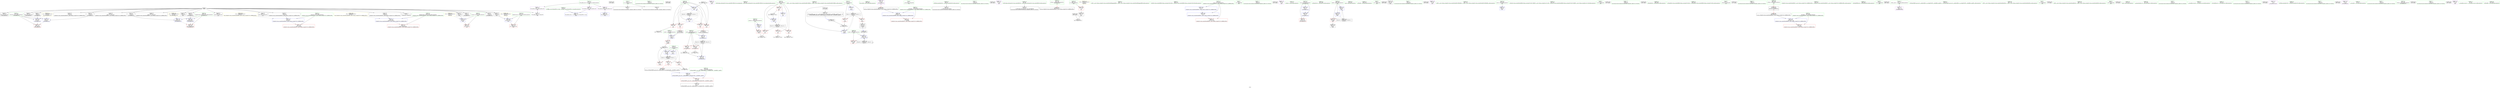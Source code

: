 digraph "SVFG" {
	label="SVFG";

	Node0x55aa5ed708e0 [shape=record,color=grey,label="{NodeID: 0\nNullPtr}"];
	Node0x55aa5ed708e0 -> Node0x55aa5eece3a0[style=solid];
	Node0x55aa5ed708e0 -> Node0x55aa5eece4a0[style=solid];
	Node0x55aa5ed708e0 -> Node0x55aa5eece570[style=solid];
	Node0x55aa5ed708e0 -> Node0x55aa5eece640[style=solid];
	Node0x55aa5ed708e0 -> Node0x55aa5eece710[style=solid];
	Node0x55aa5ed708e0 -> Node0x55aa5eece7e0[style=solid];
	Node0x55aa5ed708e0 -> Node0x55aa5eece8b0[style=solid];
	Node0x55aa5ed708e0 -> Node0x55aa5eece980[style=solid];
	Node0x55aa5ed708e0 -> Node0x55aa5eecea50[style=solid];
	Node0x55aa5ed708e0 -> Node0x55aa5eeceb20[style=solid];
	Node0x55aa5ed708e0 -> Node0x55aa5eecebf0[style=solid];
	Node0x55aa5ed708e0 -> Node0x55aa5eececc0[style=solid];
	Node0x55aa5ed708e0 -> Node0x55aa5eeced90[style=solid];
	Node0x55aa5ed708e0 -> Node0x55aa5eecee60[style=solid];
	Node0x55aa5ed708e0 -> Node0x55aa5eecef30[style=solid];
	Node0x55aa5ed708e0 -> Node0x55aa5eecf000[style=solid];
	Node0x55aa5ed708e0 -> Node0x55aa5eecf0d0[style=solid];
	Node0x55aa5ed708e0 -> Node0x55aa5eecf1a0[style=solid];
	Node0x55aa5ed708e0 -> Node0x55aa5eecf270[style=solid];
	Node0x55aa5ed708e0 -> Node0x55aa5eed31a0[style=solid];
	Node0x55aa5eef52e0 [shape=record,color=black,label="{NodeID: 346\n225 = PHI()\n}"];
	Node0x55aa5eed4960 [shape=record,color=blue,label="{NodeID: 180\n272\<--333\nehselector.slot\<--\nmain\n}"];
	Node0x55aa5eed4960 -> Node0x55aa5eed2ed0[style=dashed];
	Node0x55aa5eecc260 [shape=record,color=black,label="{NodeID: 97\n10\<--8\n\<--in\nCan only get source location for instruction, argument, global var or function.}"];
	Node0x55aa5eec9bd0 [shape=record,color=green,label="{NodeID: 14\n135\<--1\n\<--dummyObj\nCan only get source location for instruction, argument, global var or function.}"];
	Node0x55aa5eef79f0 [shape=record,color=black,label="{NodeID: 360\n320 = PHI()\n}"];
	Node0x55aa5eedaa00 [shape=record,color=grey,label="{NodeID: 277\n339 = Binary(338, 289, )\n}"];
	Node0x55aa5eedaa00 -> Node0x55aa5eed4a30[style=solid];
	Node0x55aa5eecbe00 [shape=record,color=purple,label="{NodeID: 111\n345\<--19\n\<--.str.4\nmain\n}"];
	Node0x55aa5eeca730 [shape=record,color=green,label="{NodeID: 28\n58\<--59\n_ZNSt14basic_ifstreamIcSt11char_traitsIcEEC1EPKcSt13_Ios_Openmode\<--_ZNSt14basic_ifstreamIcSt11char_traitsIcEEC1EPKcSt13_Ios_Openmode_field_insensitive\n}"];
	Node0x55aa5eee4600 [shape=record,color=black,label="{NodeID: 291\nMR_10V_3 = PHI(MR_10V_4, MR_10V_2, )\npts\{122 \}\n}"];
	Node0x55aa5eee4600 -> Node0x55aa5eed1c20[style=dashed];
	Node0x55aa5eee4600 -> Node0x55aa5eed1cf0[style=dashed];
	Node0x55aa5eee4600 -> Node0x55aa5eed3920[style=dashed];
	Node0x55aa5eed1c20 [shape=record,color=red,label="{NodeID: 125\n147\<--121\n\<--i.addr\n_Z5writeB5cxx11i\n}"];
	Node0x55aa5eed1c20 -> Node0x55aa5eedb480[style=solid];
	Node0x55aa5eecb3b0 [shape=record,color=green,label="{NodeID: 42\n129\<--130\nehselector.slot\<--ehselector.slot_field_insensitive\n_Z5writeB5cxx11i\n}"];
	Node0x55aa5eecb3b0 -> Node0x55aa5eed1f60[style=solid];
	Node0x55aa5eecb3b0 -> Node0x55aa5eed3ac0[style=solid];
	Node0x55aa5eecb3b0 -> Node0x55aa5eed3c60[style=solid];
	Node0x55aa5eed2780 [shape=record,color=red,label="{NodeID: 139\n357\<--258\n\<--c\nmain\n}"];
	Node0x55aa5eed2780 -> Node0x55aa5eeda880[style=solid];
	Node0x55aa5eecd080 [shape=record,color=green,label="{NodeID: 56\n222\<--223\n_ZNSt7__cxx1112basic_stringIcSt11char_traitsIcESaIcEEC1ERKS4_\<--_ZNSt7__cxx1112basic_stringIcSt11char_traitsIcESaIcEEC1ERKS4__field_insensitive\n}"];
	Node0x55aa5eed3370 [shape=record,color=blue,label="{NodeID: 153\n77\<--83\nr\<--\n_Z4calci\n}"];
	Node0x55aa5eed3370 -> Node0x55aa5eee5500[style=dashed];
	Node0x55aa5eecdca0 [shape=record,color=green,label="{NodeID: 70\n299\<--300\nllvm.ceil.f64\<--llvm.ceil.f64_field_insensitive\n}"];
	Node0x55aa5eed3ed0 [shape=record,color=blue,label="{NodeID: 167\n209\<--206\n__rhs.addr\<--__rhs\n_ZStplIcSt11char_traitsIcESaIcEENSt7__cxx1112basic_stringIT_T0_T1_EERKS8_PKS5_\n}"];
	Node0x55aa5eed3ed0 -> Node0x55aa5eed2100[style=dashed];
	Node0x55aa5eece980 [shape=record,color=black,label="{NodeID: 84\n188\<--3\nlpad.val\<--dummyVal\n_Z5writeB5cxx11i\n}"];
	Node0x55aa5eec0ac0 [shape=record,color=green,label="{NodeID: 1\n7\<--1\n__dso_handle\<--dummyObj\nGlob }"];
	Node0x55aa5eef6c30 [shape=record,color=black,label="{NodeID: 347\n93 = PHI(105, )\n}"];
	Node0x55aa5eef6c30 -> Node0x55aa5eedae80[style=solid];
	Node0x55aa5eed4a30 [shape=record,color=blue,label="{NodeID: 181\n264\<--339\ni\<--inc\nmain\n}"];
	Node0x55aa5eed4a30 -> Node0x55aa5eed29f0[style=dashed];
	Node0x55aa5eed4a30 -> Node0x55aa5eed2ac0[style=dashed];
	Node0x55aa5eed4a30 -> Node0x55aa5eed2b90[style=dashed];
	Node0x55aa5eed4a30 -> Node0x55aa5eed2c60[style=dashed];
	Node0x55aa5eed4a30 -> Node0x55aa5eed4a30[style=dashed];
	Node0x55aa5eed4a30 -> Node0x55aa5eee3c00[style=dashed];
	Node0x55aa5eecc360 [shape=record,color=black,label="{NodeID: 98\n38\<--39\n\<--_ZNSt8ios_base4InitD1Ev\nCan only get source location for instruction, argument, global var or function.}"];
	Node0x55aa5eec9c60 [shape=record,color=green,label="{NodeID: 15\n162\<--1\n\<--dummyObj\nCan only get source location for instruction, argument, global var or function.}"];
	Node0x55aa5eef7ac0 [shape=record,color=black,label="{NodeID: 361\n349 = PHI()\n}"];
	Node0x55aa5eedab80 [shape=record,color=grey,label="{NodeID: 278\n348 = Binary(347, 289, )\n}"];
	Node0x55aa5eecbed0 [shape=record,color=purple,label="{NodeID: 112\n316\<--21\n\<--.str.5\nmain\n}"];
	Node0x55aa5eeca830 [shape=record,color=green,label="{NodeID: 29\n62\<--68\n_ZNSt14basic_ifstreamIcSt11char_traitsIcEED1Ev\<--_ZNSt14basic_ifstreamIcSt11char_traitsIcEED1Ev_field_insensitive\n}"];
	Node0x55aa5eeca830 -> Node0x55aa5eecc460[style=solid];
	Node0x55aa5eed1cf0 [shape=record,color=red,label="{NodeID: 126\n160\<--121\n\<--i.addr\n_Z5writeB5cxx11i\n}"];
	Node0x55aa5eed1cf0 -> Node0x55aa5eedb000[style=solid];
	Node0x55aa5eecb480 [shape=record,color=green,label="{NodeID: 43\n131\<--132\nref.tmp1\<--ref.tmp1_field_insensitive\n_Z5writeB5cxx11i\n|{<s0>10}}"];
	Node0x55aa5eecb480:s0 -> Node0x55aa5eef81a0[style=solid,color=red];
	Node0x55aa5eed2850 [shape=record,color=red,label="{NodeID: 140\n301\<--260\n\<--d\nmain\n}"];
	Node0x55aa5eed2850 -> Node0x55aa5eecc8a0[style=solid];
	Node0x55aa5eecd180 [shape=record,color=green,label="{NodeID: 57\n226\<--227\n_ZNSt7__cxx1112basic_stringIcSt11char_traitsIcESaIcEE6appendEPKc\<--_ZNSt7__cxx1112basic_stringIcSt11char_traitsIcESaIcEE6appendEPKc_field_insensitive\n}"];
	Node0x55aa5eed3440 [shape=record,color=blue,label="{NodeID: 154\n79\<--85\nn\<--\n_Z4calci\n}"];
	Node0x55aa5eed3440 -> Node0x55aa5eee5a00[style=dashed];
	Node0x55aa5eecdda0 [shape=record,color=green,label="{NodeID: 71\n309\<--310\n_ZStlsISt11char_traitsIcEERSt13basic_ostreamIcT_ES5_PKc\<--_ZStlsISt11char_traitsIcEERSt13basic_ostreamIcT_ES5_PKc_field_insensitive\n}"];
	Node0x55aa5eed3fa0 [shape=record,color=blue,label="{NodeID: 168\n211\<--135\nnrvo\<--\n_ZStplIcSt11char_traitsIcESaIcEENSt7__cxx1112basic_stringIT_T0_T1_EERKS8_PKS5_\n}"];
	Node0x55aa5eed3fa0 -> Node0x55aa5eed4070[style=dashed];
	Node0x55aa5eecea50 [shape=record,color=black,label="{NodeID: 85\n189\<--3\nlpad.val4\<--dummyVal\n_Z5writeB5cxx11i\n}"];
	Node0x55aa5eec1ba0 [shape=record,color=green,label="{NodeID: 2\n12\<--1\n.str\<--dummyObj\nGlob }"];
	Node0x55aa5eef6e20 [shape=record,color=black,label="{NodeID: 348\n298 = PHI()\n}"];
	Node0x55aa5eef6e20 -> Node0x55aa5eedb180[style=solid];
	Node0x55aa5eed4b00 [shape=record,color=blue,label="{NodeID: 182\n258\<--358\nc\<--inc22\nmain\n}"];
	Node0x55aa5eed4b00 -> Node0x55aa5eee3200[style=dashed];
	Node0x55aa5eecc460 [shape=record,color=black,label="{NodeID: 99\n61\<--62\n\<--_ZNSt14basic_ifstreamIcSt11char_traitsIcEED1Ev\nCan only get source location for instruction, argument, global var or function.}"];
	Node0x55aa5eec9cf0 [shape=record,color=green,label="{NodeID: 16\n180\<--1\n\<--dummyObj\nCan only get source location for instruction, argument, global var or function.}"];
	Node0x55aa5eef7b90 [shape=record,color=black,label="{NodeID: 362\n351 = PHI()\n}"];
	Node0x55aa5eedad00 [shape=record,color=grey,label="{NodeID: 279\n100 = Binary(98, 99, )\n}"];
	Node0x55aa5eedad00 -> Node0x55aa5eed35e0[style=solid];
	Node0x55aa5eecbfa0 [shape=record,color=purple,label="{NodeID: 113\n350\<--21\n\<--.str.5\nmain\n}"];
	Node0x55aa5eeca930 [shape=record,color=green,label="{NodeID: 30\n71\<--72\n_Z4calci\<--_Z4calci_field_insensitive\n}"];
	Node0x55aa5eed1dc0 [shape=record,color=red,label="{NodeID: 127\n181\<--123\nnrvo.val\<--nrvo\n_Z5writeB5cxx11i\n}"];
	Node0x55aa5eecb550 [shape=record,color=green,label="{NodeID: 44\n137\<--138\n_ZNSaIcEC1Ev\<--_ZNSaIcEC1Ev_field_insensitive\n}"];
	Node0x55aa5eed2920 [shape=record,color=red,label="{NodeID: 141\n342\<--262\n\<--golabi\nmain\n}"];
	Node0x55aa5eed2920 -> Node0x55aa5eecb920[style=solid];
	Node0x55aa5eecd280 [shape=record,color=green,label="{NodeID: 58\n251\<--252\nmain\<--main_field_insensitive\n}"];
	Node0x55aa5eee9c90 [shape=record,color=yellow,style=double,label="{NodeID: 321\n14V_1 = ENCHI(MR_14V_0)\npts\{128 \}\nFun[_Z5writeB5cxx11i]}"];
	Node0x55aa5eee9c90 -> Node0x55aa5eed39f0[style=dashed];
	Node0x55aa5eee9c90 -> Node0x55aa5eed3b90[style=dashed];
	Node0x55aa5eed3510 [shape=record,color=blue,label="{NodeID: 155\n77\<--96\nr\<--add\n_Z4calci\n}"];
	Node0x55aa5eed3510 -> Node0x55aa5eee5500[style=dashed];
	Node0x55aa5eecdea0 [shape=record,color=green,label="{NodeID: 72\n314\<--315\n_ZNSolsEi\<--_ZNSolsEi_field_insensitive\n}"];
	Node0x55aa5eed4070 [shape=record,color=blue,label="{NodeID: 169\n211\<--180\nnrvo\<--\n_ZStplIcSt11char_traitsIcESaIcEENSt7__cxx1112basic_stringIT_T0_T1_EERKS8_PKS5_\n}"];
	Node0x55aa5eed4070 -> Node0x55aa5eed21d0[style=dashed];
	Node0x55aa5eeceb20 [shape=record,color=black,label="{NodeID: 86\n231\<--3\n\<--dummyVal\n_ZStplIcSt11char_traitsIcESaIcEENSt7__cxx1112basic_stringIT_T0_T1_EERKS8_PKS5_\n}"];
	Node0x55aa5eec9210 [shape=record,color=green,label="{NodeID: 3\n14\<--1\n.str.2\<--dummyObj\nGlob }"];
	Node0x55aa5eef6ef0 [shape=record,color=black,label="{NodeID: 349\n308 = PHI()\n}"];
	Node0x55aa5eecc560 [shape=record,color=black,label="{NodeID: 100\n253\<--89\nmain_ret\<--\nmain\n}"];
	Node0x55aa5eec9d80 [shape=record,color=green,label="{NodeID: 17\n287\<--1\n\<--dummyObj\nCan only get source location for instruction, argument, global var or function.}"];
	Node0x55aa5eef7c90 [shape=record,color=black,label="{NodeID: 363\n353 = PHI()\n}"];
	Node0x55aa5eedae80 [shape=record,color=grey,label="{NodeID: 280\n96 = Binary(91, 93, )\n}"];
	Node0x55aa5eedae80 -> Node0x55aa5eed3510[style=solid];
	Node0x55aa5eecc070 [shape=record,color=purple,label="{NodeID: 114\n352\<--23\n\<--.str.6\nmain\n}"];
	Node0x55aa5eecaa30 [shape=record,color=green,label="{NodeID: 31\n75\<--76\nk.addr\<--k.addr_field_insensitive\n_Z4calci\n}"];
	Node0x55aa5eecaa30 -> Node0x55aa5eed1670[style=solid];
	Node0x55aa5eecaa30 -> Node0x55aa5eed32a0[style=solid];
	Node0x55aa5eee5500 [shape=record,color=black,label="{NodeID: 294\nMR_4V_3 = PHI(MR_4V_4, MR_4V_2, )\npts\{78 \}\n}"];
	Node0x55aa5eee5500 -> Node0x55aa5eed1740[style=dashed];
	Node0x55aa5eee5500 -> Node0x55aa5eed1810[style=dashed];
	Node0x55aa5eee5500 -> Node0x55aa5eed3510[style=dashed];
	Node0x55aa5eed1e90 [shape=record,color=red,label="{NodeID: 128\n186\<--127\nexn\<--exn.slot\n_Z5writeB5cxx11i\n}"];
	Node0x55aa5eecb650 [shape=record,color=green,label="{NodeID: 45\n141\<--142\n_ZNSt7__cxx1112basic_stringIcSt11char_traitsIcESaIcEEC1EPKcRKS3_\<--_ZNSt7__cxx1112basic_stringIcSt11char_traitsIcESaIcEEC1EPKcRKS3__field_insensitive\n}"];
	Node0x55aa5eee90d0 [shape=record,color=yellow,style=double,label="{NodeID: 308\n24V_1 = ENCHI(MR_24V_0)\npts\{214 \}\nFun[_ZStplIcSt11char_traitsIcESaIcEENSt7__cxx1112basic_stringIT_T0_T1_EERKS8_PKS5_]}"];
	Node0x55aa5eee90d0 -> Node0x55aa5eed4140[style=dashed];
	Node0x55aa5eed29f0 [shape=record,color=red,label="{NodeID: 142\n291\<--264\n\<--i\nmain\n}"];
	Node0x55aa5eed29f0 -> Node0x55aa5eedb780[style=solid];
	Node0x55aa5eecd380 [shape=record,color=green,label="{NodeID: 59\n254\<--255\nretval\<--retval_field_insensitive\nmain\n}"];
	Node0x55aa5eecd380 -> Node0x55aa5eed42e0[style=solid];
	Node0x55aa5eee9d70 [shape=record,color=yellow,style=double,label="{NodeID: 322\n16V_1 = ENCHI(MR_16V_0)\npts\{130 \}\nFun[_Z5writeB5cxx11i]}"];
	Node0x55aa5eee9d70 -> Node0x55aa5eed3ac0[style=dashed];
	Node0x55aa5eee9d70 -> Node0x55aa5eed3c60[style=dashed];
	Node0x55aa5eed35e0 [shape=record,color=blue,label="{NodeID: 156\n79\<--100\nn\<--sub\n_Z4calci\n}"];
	Node0x55aa5eed35e0 -> Node0x55aa5eee5a00[style=dashed];
	Node0x55aa5eecdfa0 [shape=record,color=green,label="{NodeID: 73\n321\<--322\n_ZStlsIcSt11char_traitsIcESaIcEERSt13basic_ostreamIT_T0_ES7_RKNSt7__cxx1112basic_stringIS4_S5_T1_EE\<--_ZStlsIcSt11char_traitsIcESaIcEERSt13basic_ostreamIT_T0_ES7_RKNSt7__cxx1112basic_stringIS4_S5_T1_EE_field_insensitive\n}"];
	Node0x55aa5eed4140 [shape=record,color=blue,label="{NodeID: 170\n213\<--232\nexn.slot\<--\n_ZStplIcSt11char_traitsIcESaIcEENSt7__cxx1112basic_stringIT_T0_T1_EERKS8_PKS5_\n}"];
	Node0x55aa5eed4140 -> Node0x55aa5eed22a0[style=dashed];
	Node0x55aa5eecebf0 [shape=record,color=black,label="{NodeID: 87\n232\<--3\n\<--dummyVal\n_ZStplIcSt11char_traitsIcESaIcEENSt7__cxx1112basic_stringIT_T0_T1_EERKS8_PKS5_\n}"];
	Node0x55aa5eecebf0 -> Node0x55aa5eed4140[style=solid];
	Node0x55aa5eec92a0 [shape=record,color=green,label="{NodeID: 4\n16\<--1\n.str.3\<--dummyObj\nGlob }"];
	Node0x55aa5eef6fc0 [shape=record,color=black,label="{NodeID: 350\n313 = PHI()\n}"];
	Node0x55aa5eecc630 [shape=record,color=black,label="{NodeID: 101\n73\<--103\n_Z4calci_ret\<--\n_Z4calci\n|{<s0>22}}"];
	Node0x55aa5eecc630:s0 -> Node0x55aa5eef7730[style=solid,color=blue];
	Node0x55aa5eec9e10 [shape=record,color=green,label="{NodeID: 18\n289\<--1\n\<--dummyObj\nCan only get source location for instruction, argument, global var or function.}"];
	Node0x55aa5eef7d90 [shape=record,color=black,label="{NodeID: 364\n354 = PHI()\n}"];
	Node0x55aa5eedb000 [shape=record,color=grey,label="{NodeID: 281\n161 = Binary(160, 162, )\n}"];
	Node0x55aa5eedb000 -> Node0x55aa5eed3920[style=solid];
	Node0x55aa5eed13a0 [shape=record,color=purple,label="{NodeID: 115\n399\<--25\nllvm.global_ctors_0\<--llvm.global_ctors\nGlob }"];
	Node0x55aa5eed13a0 -> Node0x55aa5eed2fa0[style=solid];
	Node0x55aa5eecab00 [shape=record,color=green,label="{NodeID: 32\n77\<--78\nr\<--r_field_insensitive\n_Z4calci\n}"];
	Node0x55aa5eecab00 -> Node0x55aa5eed1740[style=solid];
	Node0x55aa5eecab00 -> Node0x55aa5eed1810[style=solid];
	Node0x55aa5eecab00 -> Node0x55aa5eed3370[style=solid];
	Node0x55aa5eecab00 -> Node0x55aa5eed3510[style=solid];
	Node0x55aa5eee5a00 [shape=record,color=black,label="{NodeID: 295\nMR_6V_3 = PHI(MR_6V_4, MR_6V_2, )\npts\{80 \}\n}"];
	Node0x55aa5eee5a00 -> Node0x55aa5eed18e0[style=dashed];
	Node0x55aa5eee5a00 -> Node0x55aa5eed19b0[style=dashed];
	Node0x55aa5eee5a00 -> Node0x55aa5eed1a80[style=dashed];
	Node0x55aa5eee5a00 -> Node0x55aa5eed35e0[style=dashed];
	Node0x55aa5eed1f60 [shape=record,color=red,label="{NodeID: 129\n187\<--129\nsel\<--ehselector.slot\n_Z5writeB5cxx11i\n}"];
	Node0x55aa5eecb750 [shape=record,color=green,label="{NodeID: 46\n144\<--145\n_ZNSaIcED1Ev\<--_ZNSaIcED1Ev_field_insensitive\n}"];
	Node0x55aa5eee91b0 [shape=record,color=yellow,style=double,label="{NodeID: 309\n26V_1 = ENCHI(MR_26V_0)\npts\{216 \}\nFun[_ZStplIcSt11char_traitsIcESaIcEENSt7__cxx1112basic_stringIT_T0_T1_EERKS8_PKS5_]}"];
	Node0x55aa5eee91b0 -> Node0x55aa5eed4210[style=dashed];
	Node0x55aa5eed2ac0 [shape=record,color=red,label="{NodeID: 143\n294\<--264\n\<--i\nmain\n|{<s0>22}}"];
	Node0x55aa5eed2ac0:s0 -> Node0x55aa5eef7e60[style=solid,color=red];
	Node0x55aa5eecd450 [shape=record,color=green,label="{NodeID: 60\n256\<--257\ncasenum\<--casenum_field_insensitive\nmain\n}"];
	Node0x55aa5eecd450 -> Node0x55aa5eed2440[style=solid];
	Node0x55aa5eecd450 -> Node0x55aa5eed43b0[style=solid];
	Node0x55aa5eed36b0 [shape=record,color=blue,label="{NodeID: 157\n107\<--106\n__x.addr\<--__x\n_ZSt5log10IiEN9__gnu_cxx11__enable_ifIXsr12__is_integerIT_EE7__valueEdE6__typeES2_\n}"];
	Node0x55aa5eed36b0 -> Node0x55aa5eed1b50[style=dashed];
	Node0x55aa5eece0a0 [shape=record,color=green,label="{NodeID: 74\n324\<--325\n_ZSt4endlIcSt11char_traitsIcEERSt13basic_ostreamIT_T0_ES6_\<--_ZSt4endlIcSt11char_traitsIcEERSt13basic_ostreamIT_T0_ES6__field_insensitive\n}"];
	Node0x55aa5eed4210 [shape=record,color=blue,label="{NodeID: 171\n215\<--234\nehselector.slot\<--\n_ZStplIcSt11char_traitsIcESaIcEENSt7__cxx1112basic_stringIT_T0_T1_EERKS8_PKS5_\n}"];
	Node0x55aa5eed4210 -> Node0x55aa5eed2370[style=dashed];
	Node0x55aa5eececc0 [shape=record,color=black,label="{NodeID: 88\n234\<--3\n\<--dummyVal\n_ZStplIcSt11char_traitsIcESaIcEENSt7__cxx1112basic_stringIT_T0_T1_EERKS8_PKS5_\n}"];
	Node0x55aa5eececc0 -> Node0x55aa5eed4210[style=solid];
	Node0x55aa5eec5b30 [shape=record,color=green,label="{NodeID: 5\n18\<--1\n_ZSt4cout\<--dummyObj\nGlob }"];
	Node0x55aa5eef7090 [shape=record,color=black,label="{NodeID: 351\n317 = PHI()\n}"];
	Node0x55aa5eecc700 [shape=record,color=black,label="{NodeID: 102\n111\<--110\nconv\<--\n_ZSt5log10IiEN9__gnu_cxx11__enable_ifIXsr12__is_integerIT_EE7__valueEdE6__typeES2_\n}"];
	Node0x55aa5eec9ea0 [shape=record,color=green,label="{NodeID: 19\n306\<--1\n\<--dummyObj\nCan only get source location for instruction, argument, global var or function.}"];
	Node0x55aa5eef7e60 [shape=record,color=black,label="{NodeID: 365\n74 = PHI(294, )\n0th arg _Z4calci }"];
	Node0x55aa5eef7e60 -> Node0x55aa5eed32a0[style=solid];
	Node0x55aa5eedb180 [shape=record,color=grey,label="{NodeID: 282\n303 = cmp(298, 302, )\n}"];
	Node0x55aa5eed1470 [shape=record,color=purple,label="{NodeID: 116\n400\<--25\nllvm.global_ctors_1\<--llvm.global_ctors\nGlob }"];
	Node0x55aa5eed1470 -> Node0x55aa5eed30a0[style=solid];
	Node0x55aa5eecabd0 [shape=record,color=green,label="{NodeID: 33\n79\<--80\nn\<--n_field_insensitive\n_Z4calci\n}"];
	Node0x55aa5eecabd0 -> Node0x55aa5eed18e0[style=solid];
	Node0x55aa5eecabd0 -> Node0x55aa5eed19b0[style=solid];
	Node0x55aa5eecabd0 -> Node0x55aa5eed1a80[style=solid];
	Node0x55aa5eecabd0 -> Node0x55aa5eed3440[style=solid];
	Node0x55aa5eecabd0 -> Node0x55aa5eed35e0[style=solid];
	Node0x55aa5eed2030 [shape=record,color=red,label="{NodeID: 130\n220\<--207\n\<--__lhs.addr\n_ZStplIcSt11char_traitsIcESaIcEENSt7__cxx1112basic_stringIT_T0_T1_EERKS8_PKS5_\n}"];
	Node0x55aa5eecb850 [shape=record,color=green,label="{NodeID: 47\n152\<--153\n_ZStplIcSt11char_traitsIcESaIcEENSt7__cxx1112basic_stringIT_T0_T1_EERKS8_PKS5_\<--_ZStplIcSt11char_traitsIcESaIcEENSt7__cxx1112basic_stringIT_T0_T1_EERKS8_PKS5__field_insensitive\n}"];
	Node0x55aa5eed2b90 [shape=record,color=red,label="{NodeID: 144\n318\<--264\n\<--i\nmain\n|{<s0>27}}"];
	Node0x55aa5eed2b90:s0 -> Node0x55aa5eef8970[style=solid,color=red];
	Node0x55aa5eecd520 [shape=record,color=green,label="{NodeID: 61\n258\<--259\nc\<--c_field_insensitive\nmain\n}"];
	Node0x55aa5eecd520 -> Node0x55aa5eed2510[style=solid];
	Node0x55aa5eecd520 -> Node0x55aa5eed25e0[style=solid];
	Node0x55aa5eecd520 -> Node0x55aa5eed26b0[style=solid];
	Node0x55aa5eecd520 -> Node0x55aa5eed2780[style=solid];
	Node0x55aa5eecd520 -> Node0x55aa5eed4480[style=solid];
	Node0x55aa5eecd520 -> Node0x55aa5eed4b00[style=solid];
	Node0x55aa5eed3780 [shape=record,color=blue,label="{NodeID: 158\n121\<--120\ni.addr\<--i\n_Z5writeB5cxx11i\n}"];
	Node0x55aa5eed3780 -> Node0x55aa5eee4600[style=dashed];
	Node0x55aa5eece1a0 [shape=record,color=green,label="{NodeID: 75\n326\<--327\n_ZNSolsEPFRSoS_E\<--_ZNSolsEPFRSoS_E_field_insensitive\n}"];
	Node0x55aa5eed42e0 [shape=record,color=blue,label="{NodeID: 172\n254\<--89\nretval\<--\nmain\n}"];
	Node0x55aa5eeced90 [shape=record,color=black,label="{NodeID: 89\n243\<--3\nlpad.val\<--dummyVal\n_ZStplIcSt11char_traitsIcESaIcEENSt7__cxx1112basic_stringIT_T0_T1_EERKS8_PKS5_\n}"];
	Node0x55aa5eec5bc0 [shape=record,color=green,label="{NodeID: 6\n19\<--1\n.str.4\<--dummyObj\nGlob }"];
	Node0x55aa5eef7190 [shape=record,color=black,label="{NodeID: 352\n346 = PHI()\n}"];
	Node0x55aa5eecc7d0 [shape=record,color=black,label="{NodeID: 103\n105\<--112\n_ZSt5log10IiEN9__gnu_cxx11__enable_ifIXsr12__is_integerIT_EE7__valueEdE6__typeES2__ret\<--call\n_ZSt5log10IiEN9__gnu_cxx11__enable_ifIXsr12__is_integerIT_EE7__valueEdE6__typeES2_\n|{<s0>5}}"];
	Node0x55aa5eecc7d0:s0 -> Node0x55aa5eef6c30[style=solid,color=blue];
	Node0x55aa5eec9f30 [shape=record,color=green,label="{NodeID: 20\n4\<--6\n_ZStL8__ioinit\<--_ZStL8__ioinit_field_insensitive\nGlob }"];
	Node0x55aa5eec9f30 -> Node0x55aa5eecb9f0[style=solid];
	Node0x55aa5eef8060 [shape=record,color=black,label="{NodeID: 366\n106 = PHI(92, )\n0th arg _ZSt5log10IiEN9__gnu_cxx11__enable_ifIXsr12__is_integerIT_EE7__valueEdE6__typeES2_ }"];
	Node0x55aa5eef8060 -> Node0x55aa5eed36b0[style=solid];
	Node0x55aa5eedb300 [shape=record,color=grey,label="{NodeID: 283\n88 = cmp(87, 89, )\n}"];
	Node0x55aa5eed1570 [shape=record,color=purple,label="{NodeID: 117\n401\<--25\nllvm.global_ctors_2\<--llvm.global_ctors\nGlob }"];
	Node0x55aa5eed1570 -> Node0x55aa5eed31a0[style=solid];
	Node0x55aa5eecaca0 [shape=record,color=green,label="{NodeID: 34\n94\<--95\n_ZSt5log10IiEN9__gnu_cxx11__enable_ifIXsr12__is_integerIT_EE7__valueEdE6__typeES2_\<--_ZSt5log10IiEN9__gnu_cxx11__enable_ifIXsr12__is_integerIT_EE7__valueEdE6__typeES2__field_insensitive\n}"];
	Node0x55aa5eed2100 [shape=record,color=red,label="{NodeID: 131\n224\<--209\n\<--__rhs.addr\n_ZStplIcSt11char_traitsIcESaIcEENSt7__cxx1112basic_stringIT_T0_T1_EERKS8_PKS5_\n}"];
	Node0x55aa5eecc970 [shape=record,color=green,label="{NodeID: 48\n155\<--156\n_ZNSt7__cxx1112basic_stringIcSt11char_traitsIcESaIcEEaSEOS4_\<--_ZNSt7__cxx1112basic_stringIcSt11char_traitsIcESaIcEEaSEOS4__field_insensitive\n}"];
	Node0x55aa5eed2c60 [shape=record,color=red,label="{NodeID: 145\n338\<--264\n\<--i\nmain\n}"];
	Node0x55aa5eed2c60 -> Node0x55aa5eedaa00[style=solid];
	Node0x55aa5eecd5f0 [shape=record,color=green,label="{NodeID: 62\n260\<--261\nd\<--d_field_insensitive\nmain\n}"];
	Node0x55aa5eecd5f0 -> Node0x55aa5eed2850[style=solid];
	Node0x55aa5eed3850 [shape=record,color=blue,label="{NodeID: 159\n123\<--135\nnrvo\<--\n_Z5writeB5cxx11i\n}"];
	Node0x55aa5eed3850 -> Node0x55aa5eed3d30[style=dashed];
	Node0x55aa5eece2a0 [shape=record,color=green,label="{NodeID: 76\n27\<--394\n_GLOBAL__sub_I_Marjan0003_2_0.cpp\<--_GLOBAL__sub_I_Marjan0003_2_0.cpp_field_insensitive\n}"];
	Node0x55aa5eece2a0 -> Node0x55aa5eed30a0[style=solid];
	Node0x55aa5eed43b0 [shape=record,color=blue,label="{NodeID: 173\n256\<--89\ncasenum\<--\nmain\n}"];
	Node0x55aa5eed43b0 -> Node0x55aa5eed2440[style=dashed];
	Node0x55aa5eecee60 [shape=record,color=black,label="{NodeID: 90\n244\<--3\nlpad.val1\<--dummyVal\n_ZStplIcSt11char_traitsIcESaIcEENSt7__cxx1112basic_stringIT_T0_T1_EERKS8_PKS5_\n}"];
	Node0x55aa5eec4cc0 [shape=record,color=green,label="{NodeID: 7\n21\<--1\n.str.5\<--dummyObj\nGlob }"];
	Node0x55aa5eef7290 [shape=record,color=black,label="{NodeID: 353\n37 = PHI()\n}"];
	Node0x55aa5eecc8a0 [shape=record,color=black,label="{NodeID: 104\n302\<--301\nconv\<--\nmain\n}"];
	Node0x55aa5eecc8a0 -> Node0x55aa5eedb180[style=solid];
	Node0x55aa5eeca030 [shape=record,color=green,label="{NodeID: 21\n8\<--11\nin\<--in_field_insensitive\nGlob }"];
	Node0x55aa5eeca030 -> Node0x55aa5eecc160[style=solid];
	Node0x55aa5eeca030 -> Node0x55aa5eecc260[style=solid];
	Node0x55aa5eef81a0 [shape=record,color=black,label="{NodeID: 367\n204 = PHI(131, )\n0th arg _ZStplIcSt11char_traitsIcESaIcEENSt7__cxx1112basic_stringIT_T0_T1_EERKS8_PKS5_ }"];
	Node0x55aa5eedb480 [shape=record,color=grey,label="{NodeID: 284\n148 = cmp(147, 89, )\n}"];
	Node0x55aa5eed1670 [shape=record,color=red,label="{NodeID: 118\n99\<--75\n\<--k.addr\n_Z4calci\n}"];
	Node0x55aa5eed1670 -> Node0x55aa5eedad00[style=solid];
	Node0x55aa5eecada0 [shape=record,color=green,label="{NodeID: 35\n107\<--108\n__x.addr\<--__x.addr_field_insensitive\n_ZSt5log10IiEN9__gnu_cxx11__enable_ifIXsr12__is_integerIT_EE7__valueEdE6__typeES2_\n}"];
	Node0x55aa5eecada0 -> Node0x55aa5eed1b50[style=solid];
	Node0x55aa5eecada0 -> Node0x55aa5eed36b0[style=solid];
	Node0x55aa5eed21d0 [shape=record,color=red,label="{NodeID: 132\n229\<--211\nnrvo.val\<--nrvo\n_ZStplIcSt11char_traitsIcESaIcEENSt7__cxx1112basic_stringIT_T0_T1_EERKS8_PKS5_\n}"];
	Node0x55aa5eecca70 [shape=record,color=green,label="{NodeID: 49\n158\<--159\n_ZNSt7__cxx1112basic_stringIcSt11char_traitsIcESaIcEED1Ev\<--_ZNSt7__cxx1112basic_stringIcSt11char_traitsIcESaIcEED1Ev_field_insensitive\n}"];
	Node0x55aa5eed2d30 [shape=record,color=red,label="{NodeID: 146\n297\<--266\n\<--result\nmain\n}"];
	Node0x55aa5eecd6c0 [shape=record,color=green,label="{NodeID: 63\n262\<--263\ngolabi\<--golabi_field_insensitive\nmain\n}"];
	Node0x55aa5eecd6c0 -> Node0x55aa5eed2920[style=solid];
	Node0x55aa5eecd6c0 -> Node0x55aa5eed4550[style=solid];
	Node0x55aa5eecd6c0 -> Node0x55aa5eed47c0[style=solid];
	Node0x55aa5eed3920 [shape=record,color=blue,label="{NodeID: 160\n121\<--161\ni.addr\<--dec\n_Z5writeB5cxx11i\n}"];
	Node0x55aa5eed3920 -> Node0x55aa5eee4600[style=dashed];
	Node0x55aa5eece3a0 [shape=record,color=black,label="{NodeID: 77\n2\<--3\ndummyVal\<--dummyVal\n}"];
	Node0x55aa5eed4480 [shape=record,color=blue,label="{NodeID: 174\n258\<--89\nc\<--\nmain\n}"];
	Node0x55aa5eed4480 -> Node0x55aa5eee3200[style=dashed];
	Node0x55aa5eecef30 [shape=record,color=black,label="{NodeID: 91\n330\<--3\n\<--dummyVal\nmain\n}"];
	Node0x55aa5eec4d50 [shape=record,color=green,label="{NodeID: 8\n23\<--1\n.str.6\<--dummyObj\nGlob }"];
	Node0x55aa5eef7360 [shape=record,color=black,label="{NodeID: 354\n60 = PHI()\n}"];
	Node0x55aa5eecb920 [shape=record,color=black,label="{NodeID: 105\n343\<--342\ntobool\<--\nmain\n}"];
	Node0x55aa5eeca130 [shape=record,color=green,label="{NodeID: 22\n25\<--29\nllvm.global_ctors\<--llvm.global_ctors_field_insensitive\nGlob }"];
	Node0x55aa5eeca130 -> Node0x55aa5eed13a0[style=solid];
	Node0x55aa5eeca130 -> Node0x55aa5eed1470[style=solid];
	Node0x55aa5eeca130 -> Node0x55aa5eed1570[style=solid];
	Node0x55aa5eef8490 [shape=record,color=black,label="{NodeID: 368\n205 = PHI(119, )\n1st arg _ZStplIcSt11char_traitsIcESaIcEENSt7__cxx1112basic_stringIT_T0_T1_EERKS8_PKS5_ }"];
	Node0x55aa5eef8490 -> Node0x55aa5eed3e00[style=solid];
	Node0x55aa5eedb600 [shape=record,color=grey,label="{NodeID: 285\n283 = cmp(281, 282, )\n}"];
	Node0x55aa5eed1740 [shape=record,color=red,label="{NodeID: 119\n91\<--77\n\<--r\n_Z4calci\n}"];
	Node0x55aa5eed1740 -> Node0x55aa5eedae80[style=solid];
	Node0x55aa5eecae70 [shape=record,color=green,label="{NodeID: 36\n113\<--114\nlog10\<--log10_field_insensitive\n}"];
	Node0x55aa5eed22a0 [shape=record,color=red,label="{NodeID: 133\n241\<--213\nexn\<--exn.slot\n_ZStplIcSt11char_traitsIcESaIcEENSt7__cxx1112basic_stringIT_T0_T1_EERKS8_PKS5_\n}"];
	Node0x55aa5eeccb70 [shape=record,color=green,label="{NodeID: 50\n197\<--198\n__gxx_personality_v0\<--__gxx_personality_v0_field_insensitive\n}"];
	Node0x55aa5eee9560 [shape=record,color=yellow,style=double,label="{NodeID: 313\n34V_1 = ENCHI(MR_34V_0)\npts\{261 \}\nFun[main]}"];
	Node0x55aa5eee9560 -> Node0x55aa5eed2850[style=dashed];
	Node0x55aa5eed2e00 [shape=record,color=red,label="{NodeID: 147\n362\<--270\nexn\<--exn.slot\nmain\n}"];
	Node0x55aa5eecd790 [shape=record,color=green,label="{NodeID: 64\n264\<--265\ni\<--i_field_insensitive\nmain\n}"];
	Node0x55aa5eecd790 -> Node0x55aa5eed29f0[style=solid];
	Node0x55aa5eecd790 -> Node0x55aa5eed2ac0[style=solid];
	Node0x55aa5eecd790 -> Node0x55aa5eed2b90[style=solid];
	Node0x55aa5eecd790 -> Node0x55aa5eed2c60[style=solid];
	Node0x55aa5eecd790 -> Node0x55aa5eed4620[style=solid];
	Node0x55aa5eecd790 -> Node0x55aa5eed4a30[style=solid];
	Node0x55aa5eed39f0 [shape=record,color=blue,label="{NodeID: 161\n127\<--166\nexn.slot\<--\n_Z5writeB5cxx11i\n}"];
	Node0x55aa5eed39f0 -> Node0x55aa5eed1e90[style=dashed];
	Node0x55aa5eece4a0 [shape=record,color=black,label="{NodeID: 78\n165\<--3\n\<--dummyVal\n_Z5writeB5cxx11i\n}"];
	Node0x55aa5eed4550 [shape=record,color=blue,label="{NodeID: 175\n262\<--287\ngolabi\<--\nmain\n}"];
	Node0x55aa5eed4550 -> Node0x55aa5eed2920[style=dashed];
	Node0x55aa5eed4550 -> Node0x55aa5eed47c0[style=dashed];
	Node0x55aa5eed4550 -> Node0x55aa5eee3700[style=dashed];
	Node0x55aa5eecf000 [shape=record,color=black,label="{NodeID: 92\n331\<--3\n\<--dummyVal\nmain\n}"];
	Node0x55aa5eecf000 -> Node0x55aa5eed4890[style=solid];
	Node0x55aa5eec4e20 [shape=record,color=green,label="{NodeID: 9\n26\<--1\n\<--dummyObj\nCan only get source location for instruction, argument, global var or function.}"];
	Node0x55aa5eef7430 [shape=record,color=black,label="{NodeID: 355\n112 = PHI()\n}"];
	Node0x55aa5eef7430 -> Node0x55aa5eecc7d0[style=solid];
	Node0x55aa5eecb9f0 [shape=record,color=purple,label="{NodeID: 106\n36\<--4\n\<--_ZStL8__ioinit\n__cxx_global_var_init\n}"];
	Node0x55aa5eeca230 [shape=record,color=green,label="{NodeID: 23\n30\<--31\n__cxx_global_var_init\<--__cxx_global_var_init_field_insensitive\n}"];
	Node0x55aa5eef85a0 [shape=record,color=black,label="{NodeID: 369\n206 = PHI(150, )\n2nd arg _ZStplIcSt11char_traitsIcESaIcEENSt7__cxx1112basic_stringIT_T0_T1_EERKS8_PKS5_ }"];
	Node0x55aa5eef85a0 -> Node0x55aa5eed3ed0[style=solid];
	Node0x55aa5eedb780 [shape=record,color=grey,label="{NodeID: 286\n292 = cmp(291, 85, )\n}"];
	Node0x55aa5eed1810 [shape=record,color=red,label="{NodeID: 120\n103\<--77\n\<--r\n_Z4calci\n}"];
	Node0x55aa5eed1810 -> Node0x55aa5eecc630[style=solid];
	Node0x55aa5eecaf70 [shape=record,color=green,label="{NodeID: 37\n116\<--117\n_Z5writeB5cxx11i\<--_Z5writeB5cxx11i_field_insensitive\n}"];
	Node0x55aa5eed2370 [shape=record,color=red,label="{NodeID: 134\n242\<--215\nsel\<--ehselector.slot\n_ZStplIcSt11char_traitsIcESaIcEENSt7__cxx1112basic_stringIT_T0_T1_EERKS8_PKS5_\n}"];
	Node0x55aa5eeccc70 [shape=record,color=green,label="{NodeID: 51\n207\<--208\n__lhs.addr\<--__lhs.addr_field_insensitive\n_ZStplIcSt11char_traitsIcESaIcEENSt7__cxx1112basic_stringIT_T0_T1_EERKS8_PKS5_\n}"];
	Node0x55aa5eeccc70 -> Node0x55aa5eed2030[style=solid];
	Node0x55aa5eeccc70 -> Node0x55aa5eed3e00[style=solid];
	Node0x55aa5eed2ed0 [shape=record,color=red,label="{NodeID: 148\n363\<--272\nsel\<--ehselector.slot\nmain\n}"];
	Node0x55aa5eecd860 [shape=record,color=green,label="{NodeID: 65\n266\<--267\nresult\<--result_field_insensitive\nmain\n}"];
	Node0x55aa5eecd860 -> Node0x55aa5eed2d30[style=solid];
	Node0x55aa5eecd860 -> Node0x55aa5eed46f0[style=solid];
	Node0x55aa5eed3ac0 [shape=record,color=blue,label="{NodeID: 162\n129\<--168\nehselector.slot\<--\n_Z5writeB5cxx11i\n}"];
	Node0x55aa5eed3ac0 -> Node0x55aa5eed1f60[style=dashed];
	Node0x55aa5eece570 [shape=record,color=black,label="{NodeID: 79\n166\<--3\n\<--dummyVal\n_Z5writeB5cxx11i\n}"];
	Node0x55aa5eece570 -> Node0x55aa5eed39f0[style=solid];
	Node0x55aa5eed4620 [shape=record,color=blue,label="{NodeID: 176\n264\<--289\ni\<--\nmain\n}"];
	Node0x55aa5eed4620 -> Node0x55aa5eed29f0[style=dashed];
	Node0x55aa5eed4620 -> Node0x55aa5eed2ac0[style=dashed];
	Node0x55aa5eed4620 -> Node0x55aa5eed2b90[style=dashed];
	Node0x55aa5eed4620 -> Node0x55aa5eed2c60[style=dashed];
	Node0x55aa5eed4620 -> Node0x55aa5eed4a30[style=dashed];
	Node0x55aa5eed4620 -> Node0x55aa5eee3c00[style=dashed];
	Node0x55aa5eecf0d0 [shape=record,color=black,label="{NodeID: 93\n333\<--3\n\<--dummyVal\nmain\n}"];
	Node0x55aa5eecf0d0 -> Node0x55aa5eed4960[style=solid];
	Node0x55aa5eec4990 [shape=record,color=green,label="{NodeID: 10\n57\<--1\n\<--dummyObj\nCan only get source location for instruction, argument, global var or function.}"];
	Node0x55aa5eef7590 [shape=record,color=black,label="{NodeID: 356\n276 = PHI()\n}"];
	Node0x55aa5eecbac0 [shape=record,color=purple,label="{NodeID: 107\n55\<--12\n\<--.str\n__cxx_global_var_init.1\n}"];
	Node0x55aa5eeca330 [shape=record,color=green,label="{NodeID: 24\n34\<--35\n_ZNSt8ios_base4InitC1Ev\<--_ZNSt8ios_base4InitC1Ev_field_insensitive\n}"];
	Node0x55aa5eef86b0 [shape=record,color=black,label="{NodeID: 370\n119 = PHI(268, )\n0th arg _Z5writeB5cxx11i |{<s0>10}}"];
	Node0x55aa5eef86b0:s0 -> Node0x55aa5eef8490[style=solid,color=red];
	Node0x55aa5eee3200 [shape=record,color=black,label="{NodeID: 287\nMR_32V_3 = PHI(MR_32V_4, MR_32V_2, )\npts\{259 \}\n}"];
	Node0x55aa5eee3200 -> Node0x55aa5eed2510[style=dashed];
	Node0x55aa5eee3200 -> Node0x55aa5eed25e0[style=dashed];
	Node0x55aa5eee3200 -> Node0x55aa5eed26b0[style=dashed];
	Node0x55aa5eee3200 -> Node0x55aa5eed2780[style=dashed];
	Node0x55aa5eee3200 -> Node0x55aa5eed4b00[style=dashed];
	Node0x55aa5eed18e0 [shape=record,color=red,label="{NodeID: 121\n87\<--79\n\<--n\n_Z4calci\n}"];
	Node0x55aa5eed18e0 -> Node0x55aa5eedb300[style=solid];
	Node0x55aa5eecb070 [shape=record,color=green,label="{NodeID: 38\n121\<--122\ni.addr\<--i.addr_field_insensitive\n_Z5writeB5cxx11i\n}"];
	Node0x55aa5eecb070 -> Node0x55aa5eed1c20[style=solid];
	Node0x55aa5eecb070 -> Node0x55aa5eed1cf0[style=solid];
	Node0x55aa5eecb070 -> Node0x55aa5eed3780[style=solid];
	Node0x55aa5eecb070 -> Node0x55aa5eed3920[style=solid];
	Node0x55aa5eed2440 [shape=record,color=red,label="{NodeID: 135\n282\<--256\n\<--casenum\nmain\n}"];
	Node0x55aa5eed2440 -> Node0x55aa5eedb600[style=solid];
	Node0x55aa5eeccd40 [shape=record,color=green,label="{NodeID: 52\n209\<--210\n__rhs.addr\<--__rhs.addr_field_insensitive\n_ZStplIcSt11char_traitsIcESaIcEENSt7__cxx1112basic_stringIT_T0_T1_EERKS8_PKS5_\n}"];
	Node0x55aa5eeccd40 -> Node0x55aa5eed2100[style=solid];
	Node0x55aa5eeccd40 -> Node0x55aa5eed3ed0[style=solid];
	Node0x55aa5eed2fa0 [shape=record,color=blue,label="{NodeID: 149\n399\<--26\nllvm.global_ctors_0\<--\nGlob }"];
	Node0x55aa5eecd930 [shape=record,color=green,label="{NodeID: 66\n268\<--269\nref.tmp\<--ref.tmp_field_insensitive\nmain\n|{<s0>27}}"];
	Node0x55aa5eecd930:s0 -> Node0x55aa5eef86b0[style=solid,color=red];
	Node0x55aa5eed3b90 [shape=record,color=blue,label="{NodeID: 163\n127\<--173\nexn.slot\<--\n_Z5writeB5cxx11i\n}"];
	Node0x55aa5eed3b90 -> Node0x55aa5eed1e90[style=dashed];
	Node0x55aa5eece640 [shape=record,color=black,label="{NodeID: 80\n168\<--3\n\<--dummyVal\n_Z5writeB5cxx11i\n}"];
	Node0x55aa5eece640 -> Node0x55aa5eed3ac0[style=solid];
	Node0x55aa5eed46f0 [shape=record,color=blue,label="{NodeID: 177\n266\<--295\nresult\<--call5\nmain\n}"];
	Node0x55aa5eed46f0 -> Node0x55aa5eed2d30[style=dashed];
	Node0x55aa5eed46f0 -> Node0x55aa5eed46f0[style=dashed];
	Node0x55aa5eed46f0 -> Node0x55aa5eee4100[style=dashed];
	Node0x55aa5eecf1a0 [shape=record,color=black,label="{NodeID: 94\n364\<--3\nlpad.val\<--dummyVal\nmain\n}"];
	Node0x55aa5eec4a60 [shape=record,color=green,label="{NodeID: 11\n83\<--1\n\<--dummyObj\nCan only get source location for instruction, argument, global var or function.}"];
	Node0x55aa5eef7660 [shape=record,color=black,label="{NodeID: 357\n285 = PHI()\n}"];
	Node0x55aa5eecbb90 [shape=record,color=purple,label="{NodeID: 108\n139\<--14\n\<--.str.2\n_Z5writeB5cxx11i\n}"];
	Node0x55aa5eeca430 [shape=record,color=green,label="{NodeID: 25\n40\<--41\n__cxa_atexit\<--__cxa_atexit_field_insensitive\n}"];
	Node0x55aa5eef8970 [shape=record,color=black,label="{NodeID: 371\n120 = PHI(318, )\n1st arg _Z5writeB5cxx11i }"];
	Node0x55aa5eef8970 -> Node0x55aa5eed3780[style=solid];
	Node0x55aa5eee3700 [shape=record,color=black,label="{NodeID: 288\nMR_36V_2 = PHI(MR_36V_5, MR_36V_1, )\npts\{263 \}\n}"];
	Node0x55aa5eee3700 -> Node0x55aa5eed4550[style=dashed];
	Node0x55aa5eed19b0 [shape=record,color=red,label="{NodeID: 122\n92\<--79\n\<--n\n_Z4calci\n|{<s0>5}}"];
	Node0x55aa5eed19b0:s0 -> Node0x55aa5eef8060[style=solid,color=red];
	Node0x55aa5eecb140 [shape=record,color=green,label="{NodeID: 39\n123\<--124\nnrvo\<--nrvo_field_insensitive\n_Z5writeB5cxx11i\n}"];
	Node0x55aa5eecb140 -> Node0x55aa5eed1dc0[style=solid];
	Node0x55aa5eecb140 -> Node0x55aa5eed3850[style=solid];
	Node0x55aa5eecb140 -> Node0x55aa5eed3d30[style=solid];
	Node0x55aa5eed2510 [shape=record,color=red,label="{NodeID: 136\n281\<--258\n\<--c\nmain\n}"];
	Node0x55aa5eed2510 -> Node0x55aa5eedb600[style=solid];
	Node0x55aa5eecce10 [shape=record,color=green,label="{NodeID: 53\n211\<--212\nnrvo\<--nrvo_field_insensitive\n_ZStplIcSt11char_traitsIcESaIcEENSt7__cxx1112basic_stringIT_T0_T1_EERKS8_PKS5_\n}"];
	Node0x55aa5eecce10 -> Node0x55aa5eed21d0[style=solid];
	Node0x55aa5eecce10 -> Node0x55aa5eed3fa0[style=solid];
	Node0x55aa5eecce10 -> Node0x55aa5eed4070[style=solid];
	Node0x55aa5eed30a0 [shape=record,color=blue,label="{NodeID: 150\n400\<--27\nllvm.global_ctors_1\<--_GLOBAL__sub_I_Marjan0003_2_0.cpp\nGlob }"];
	Node0x55aa5eecda00 [shape=record,color=green,label="{NodeID: 67\n270\<--271\nexn.slot\<--exn.slot_field_insensitive\nmain\n}"];
	Node0x55aa5eecda00 -> Node0x55aa5eed2e00[style=solid];
	Node0x55aa5eecda00 -> Node0x55aa5eed4890[style=solid];
	Node0x55aa5eed3c60 [shape=record,color=blue,label="{NodeID: 164\n129\<--175\nehselector.slot\<--\n_Z5writeB5cxx11i\n}"];
	Node0x55aa5eed3c60 -> Node0x55aa5eed1f60[style=dashed];
	Node0x55aa5eece710 [shape=record,color=black,label="{NodeID: 81\n172\<--3\n\<--dummyVal\n_Z5writeB5cxx11i\n}"];
	Node0x55aa5eed47c0 [shape=record,color=blue,label="{NodeID: 178\n262\<--306\ngolabi\<--\nmain\n}"];
	Node0x55aa5eed47c0 -> Node0x55aa5eed2920[style=dashed];
	Node0x55aa5eed47c0 -> Node0x55aa5eee3700[style=dashed];
	Node0x55aa5eecf270 [shape=record,color=black,label="{NodeID: 95\n365\<--3\nlpad.val24\<--dummyVal\nmain\n}"];
	Node0x55aa5eec4b30 [shape=record,color=green,label="{NodeID: 12\n85\<--1\n\<--dummyObj\nCan only get source location for instruction, argument, global var or function.}"];
	Node0x55aa5eef7730 [shape=record,color=black,label="{NodeID: 358\n295 = PHI(73, )\n}"];
	Node0x55aa5eef7730 -> Node0x55aa5eed46f0[style=solid];
	Node0x55aa5eeda700 [shape=record,color=grey,label="{NodeID: 275\n312 = Binary(311, 289, )\n}"];
	Node0x55aa5eecbc60 [shape=record,color=purple,label="{NodeID: 109\n150\<--16\n\<--.str.3\n_Z5writeB5cxx11i\n|{<s0>10}}"];
	Node0x55aa5eecbc60:s0 -> Node0x55aa5eef85a0[style=solid,color=red];
	Node0x55aa5eeca530 [shape=record,color=green,label="{NodeID: 26\n39\<--45\n_ZNSt8ios_base4InitD1Ev\<--_ZNSt8ios_base4InitD1Ev_field_insensitive\n}"];
	Node0x55aa5eeca530 -> Node0x55aa5eecc360[style=solid];
	Node0x55aa5eee3c00 [shape=record,color=black,label="{NodeID: 289\nMR_38V_2 = PHI(MR_38V_4, MR_38V_1, )\npts\{265 \}\n}"];
	Node0x55aa5eee3c00 -> Node0x55aa5eed4620[style=dashed];
	Node0x55aa5eed1a80 [shape=record,color=red,label="{NodeID: 123\n98\<--79\n\<--n\n_Z4calci\n}"];
	Node0x55aa5eed1a80 -> Node0x55aa5eedad00[style=solid];
	Node0x55aa5eecb210 [shape=record,color=green,label="{NodeID: 40\n125\<--126\nref.tmp\<--ref.tmp_field_insensitive\n_Z5writeB5cxx11i\n}"];
	Node0x55aa5eed25e0 [shape=record,color=red,label="{NodeID: 137\n311\<--258\n\<--c\nmain\n}"];
	Node0x55aa5eed25e0 -> Node0x55aa5eeda700[style=solid];
	Node0x55aa5eeccee0 [shape=record,color=green,label="{NodeID: 54\n213\<--214\nexn.slot\<--exn.slot_field_insensitive\n_ZStplIcSt11char_traitsIcESaIcEENSt7__cxx1112basic_stringIT_T0_T1_EERKS8_PKS5_\n}"];
	Node0x55aa5eeccee0 -> Node0x55aa5eed22a0[style=solid];
	Node0x55aa5eeccee0 -> Node0x55aa5eed4140[style=solid];
	Node0x55aa5eee98e0 [shape=record,color=yellow,style=double,label="{NodeID: 317\n42V_1 = ENCHI(MR_42V_0)\npts\{271 \}\nFun[main]}"];
	Node0x55aa5eee98e0 -> Node0x55aa5eed4890[style=dashed];
	Node0x55aa5eed31a0 [shape=record,color=blue, style = dotted,label="{NodeID: 151\n401\<--3\nllvm.global_ctors_2\<--dummyVal\nGlob }"];
	Node0x55aa5eecdad0 [shape=record,color=green,label="{NodeID: 68\n272\<--273\nehselector.slot\<--ehselector.slot_field_insensitive\nmain\n}"];
	Node0x55aa5eecdad0 -> Node0x55aa5eed2ed0[style=solid];
	Node0x55aa5eecdad0 -> Node0x55aa5eed4960[style=solid];
	Node0x55aa5eed3d30 [shape=record,color=blue,label="{NodeID: 165\n123\<--180\nnrvo\<--\n_Z5writeB5cxx11i\n}"];
	Node0x55aa5eed3d30 -> Node0x55aa5eed1dc0[style=dashed];
	Node0x55aa5eece7e0 [shape=record,color=black,label="{NodeID: 82\n173\<--3\n\<--dummyVal\n_Z5writeB5cxx11i\n}"];
	Node0x55aa5eece7e0 -> Node0x55aa5eed3b90[style=solid];
	Node0x55aa5eef4f20 [shape=record,color=black,label="{NodeID: 345\n154 = PHI()\n}"];
	Node0x55aa5eed4890 [shape=record,color=blue,label="{NodeID: 179\n270\<--331\nexn.slot\<--\nmain\n}"];
	Node0x55aa5eed4890 -> Node0x55aa5eed2e00[style=dashed];
	Node0x55aa5eecc160 [shape=record,color=black,label="{NodeID: 96\n9\<--8\n\<--in\nCan only get source location for instruction, argument, global var or function.}"];
	Node0x55aa5eec9b40 [shape=record,color=green,label="{NodeID: 13\n89\<--1\n\<--dummyObj\nCan only get source location for instruction, argument, global var or function.}"];
	Node0x55aa5eef7920 [shape=record,color=black,label="{NodeID: 359\n323 = PHI()\n}"];
	Node0x55aa5eeda880 [shape=record,color=grey,label="{NodeID: 276\n358 = Binary(357, 289, )\n}"];
	Node0x55aa5eeda880 -> Node0x55aa5eed4b00[style=solid];
	Node0x55aa5eecbd30 [shape=record,color=purple,label="{NodeID: 110\n307\<--19\n\<--.str.4\nmain\n}"];
	Node0x55aa5eeca630 [shape=record,color=green,label="{NodeID: 27\n52\<--53\n__cxx_global_var_init.1\<--__cxx_global_var_init.1_field_insensitive\n}"];
	Node0x55aa5eee4100 [shape=record,color=black,label="{NodeID: 290\nMR_40V_2 = PHI(MR_40V_5, MR_40V_1, )\npts\{267 \}\n}"];
	Node0x55aa5eee4100 -> Node0x55aa5eed46f0[style=dashed];
	Node0x55aa5eee4100 -> Node0x55aa5eee4100[style=dashed];
	Node0x55aa5eed1b50 [shape=record,color=red,label="{NodeID: 124\n110\<--107\n\<--__x.addr\n_ZSt5log10IiEN9__gnu_cxx11__enable_ifIXsr12__is_integerIT_EE7__valueEdE6__typeES2_\n}"];
	Node0x55aa5eed1b50 -> Node0x55aa5eecc700[style=solid];
	Node0x55aa5eecb2e0 [shape=record,color=green,label="{NodeID: 41\n127\<--128\nexn.slot\<--exn.slot_field_insensitive\n_Z5writeB5cxx11i\n}"];
	Node0x55aa5eecb2e0 -> Node0x55aa5eed1e90[style=solid];
	Node0x55aa5eecb2e0 -> Node0x55aa5eed39f0[style=solid];
	Node0x55aa5eecb2e0 -> Node0x55aa5eed3b90[style=solid];
	Node0x55aa5eed26b0 [shape=record,color=red,label="{NodeID: 138\n347\<--258\n\<--c\nmain\n}"];
	Node0x55aa5eed26b0 -> Node0x55aa5eedab80[style=solid];
	Node0x55aa5eeccfb0 [shape=record,color=green,label="{NodeID: 55\n215\<--216\nehselector.slot\<--ehselector.slot_field_insensitive\n_ZStplIcSt11char_traitsIcESaIcEENSt7__cxx1112basic_stringIT_T0_T1_EERKS8_PKS5_\n}"];
	Node0x55aa5eeccfb0 -> Node0x55aa5eed2370[style=solid];
	Node0x55aa5eeccfb0 -> Node0x55aa5eed4210[style=solid];
	Node0x55aa5eee99c0 [shape=record,color=yellow,style=double,label="{NodeID: 318\n44V_1 = ENCHI(MR_44V_0)\npts\{273 \}\nFun[main]}"];
	Node0x55aa5eee99c0 -> Node0x55aa5eed4960[style=dashed];
	Node0x55aa5eed32a0 [shape=record,color=blue,label="{NodeID: 152\n75\<--74\nk.addr\<--k\n_Z4calci\n}"];
	Node0x55aa5eed32a0 -> Node0x55aa5eed1670[style=dashed];
	Node0x55aa5eecdba0 [shape=record,color=green,label="{NodeID: 69\n277\<--278\n_ZNSirsERi\<--_ZNSirsERi_field_insensitive\n}"];
	Node0x55aa5eed3e00 [shape=record,color=blue,label="{NodeID: 166\n207\<--205\n__lhs.addr\<--__lhs\n_ZStplIcSt11char_traitsIcESaIcEENSt7__cxx1112basic_stringIT_T0_T1_EERKS8_PKS5_\n}"];
	Node0x55aa5eed3e00 -> Node0x55aa5eed2030[style=dashed];
	Node0x55aa5eece8b0 [shape=record,color=black,label="{NodeID: 83\n175\<--3\n\<--dummyVal\n_Z5writeB5cxx11i\n}"];
	Node0x55aa5eece8b0 -> Node0x55aa5eed3c60[style=solid];
}
